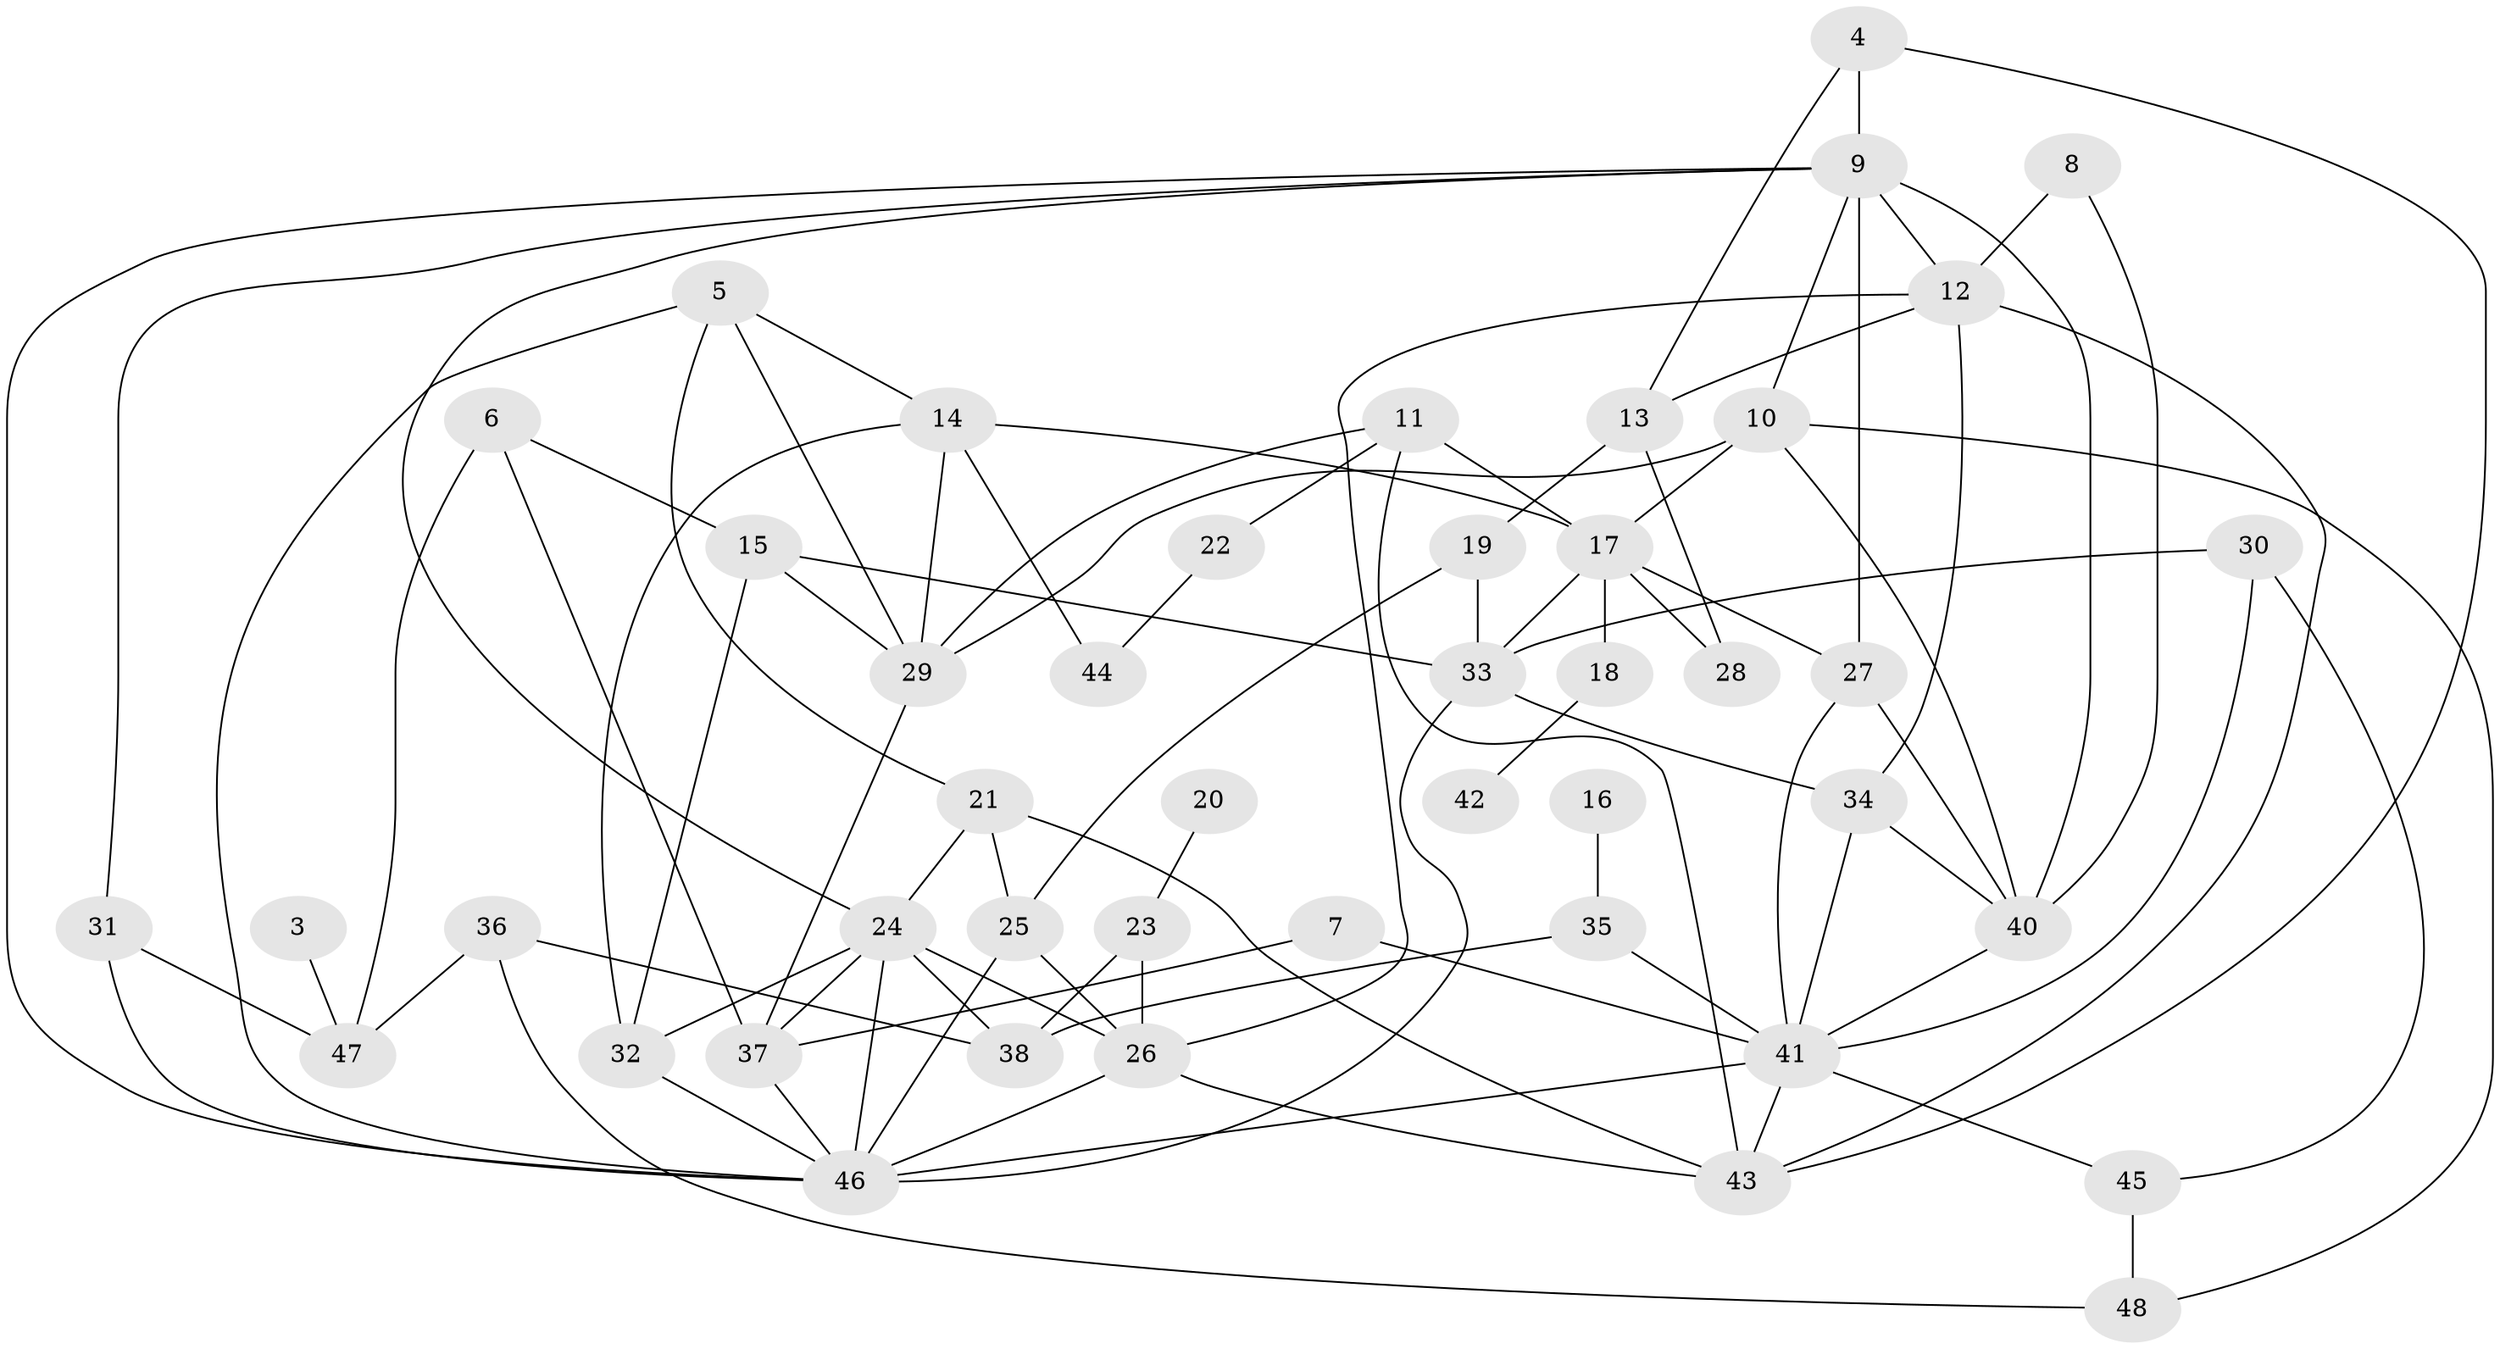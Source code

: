 // original degree distribution, {3: 0.25210084033613445, 2: 0.24369747899159663, 1: 0.18487394957983194, 4: 0.15126050420168066, 5: 0.09243697478991597, 0: 0.025210084033613446, 6: 0.025210084033613446, 8: 0.01680672268907563, 7: 0.008403361344537815}
// Generated by graph-tools (version 1.1) at 2025/35/03/04/25 23:35:57]
// undirected, 45 vertices, 91 edges
graph export_dot {
  node [color=gray90,style=filled];
  3;
  4;
  5;
  6;
  7;
  8;
  9;
  10;
  11;
  12;
  13;
  14;
  15;
  16;
  17;
  18;
  19;
  20;
  21;
  22;
  23;
  24;
  25;
  26;
  27;
  28;
  29;
  30;
  31;
  32;
  33;
  34;
  35;
  36;
  37;
  38;
  40;
  41;
  42;
  43;
  44;
  45;
  46;
  47;
  48;
  3 -- 47 [weight=1.0];
  4 -- 9 [weight=1.0];
  4 -- 13 [weight=1.0];
  4 -- 43 [weight=1.0];
  5 -- 14 [weight=1.0];
  5 -- 21 [weight=1.0];
  5 -- 29 [weight=1.0];
  5 -- 46 [weight=1.0];
  6 -- 15 [weight=1.0];
  6 -- 37 [weight=1.0];
  6 -- 47 [weight=1.0];
  7 -- 37 [weight=1.0];
  7 -- 41 [weight=1.0];
  8 -- 12 [weight=1.0];
  8 -- 40 [weight=1.0];
  9 -- 10 [weight=1.0];
  9 -- 12 [weight=1.0];
  9 -- 24 [weight=1.0];
  9 -- 27 [weight=2.0];
  9 -- 31 [weight=1.0];
  9 -- 40 [weight=2.0];
  9 -- 46 [weight=1.0];
  10 -- 17 [weight=1.0];
  10 -- 29 [weight=1.0];
  10 -- 40 [weight=1.0];
  10 -- 48 [weight=1.0];
  11 -- 17 [weight=1.0];
  11 -- 22 [weight=1.0];
  11 -- 29 [weight=2.0];
  11 -- 43 [weight=1.0];
  12 -- 13 [weight=1.0];
  12 -- 26 [weight=1.0];
  12 -- 34 [weight=1.0];
  12 -- 43 [weight=1.0];
  13 -- 19 [weight=1.0];
  13 -- 28 [weight=1.0];
  14 -- 17 [weight=1.0];
  14 -- 29 [weight=1.0];
  14 -- 32 [weight=1.0];
  14 -- 44 [weight=1.0];
  15 -- 29 [weight=1.0];
  15 -- 32 [weight=1.0];
  15 -- 33 [weight=1.0];
  16 -- 35 [weight=1.0];
  17 -- 18 [weight=1.0];
  17 -- 27 [weight=1.0];
  17 -- 28 [weight=1.0];
  17 -- 33 [weight=1.0];
  18 -- 42 [weight=1.0];
  19 -- 25 [weight=1.0];
  19 -- 33 [weight=1.0];
  20 -- 23 [weight=1.0];
  21 -- 24 [weight=1.0];
  21 -- 25 [weight=1.0];
  21 -- 43 [weight=1.0];
  22 -- 44 [weight=1.0];
  23 -- 26 [weight=1.0];
  23 -- 38 [weight=1.0];
  24 -- 26 [weight=1.0];
  24 -- 32 [weight=1.0];
  24 -- 37 [weight=1.0];
  24 -- 38 [weight=3.0];
  24 -- 46 [weight=1.0];
  25 -- 26 [weight=1.0];
  25 -- 46 [weight=1.0];
  26 -- 43 [weight=1.0];
  26 -- 46 [weight=2.0];
  27 -- 40 [weight=1.0];
  27 -- 41 [weight=1.0];
  29 -- 37 [weight=1.0];
  30 -- 33 [weight=1.0];
  30 -- 41 [weight=1.0];
  30 -- 45 [weight=1.0];
  31 -- 46 [weight=1.0];
  31 -- 47 [weight=1.0];
  32 -- 46 [weight=1.0];
  33 -- 34 [weight=1.0];
  33 -- 46 [weight=1.0];
  34 -- 40 [weight=1.0];
  34 -- 41 [weight=1.0];
  35 -- 38 [weight=1.0];
  35 -- 41 [weight=1.0];
  36 -- 38 [weight=1.0];
  36 -- 47 [weight=1.0];
  36 -- 48 [weight=1.0];
  37 -- 46 [weight=1.0];
  40 -- 41 [weight=1.0];
  41 -- 43 [weight=1.0];
  41 -- 45 [weight=1.0];
  41 -- 46 [weight=1.0];
  45 -- 48 [weight=1.0];
}
